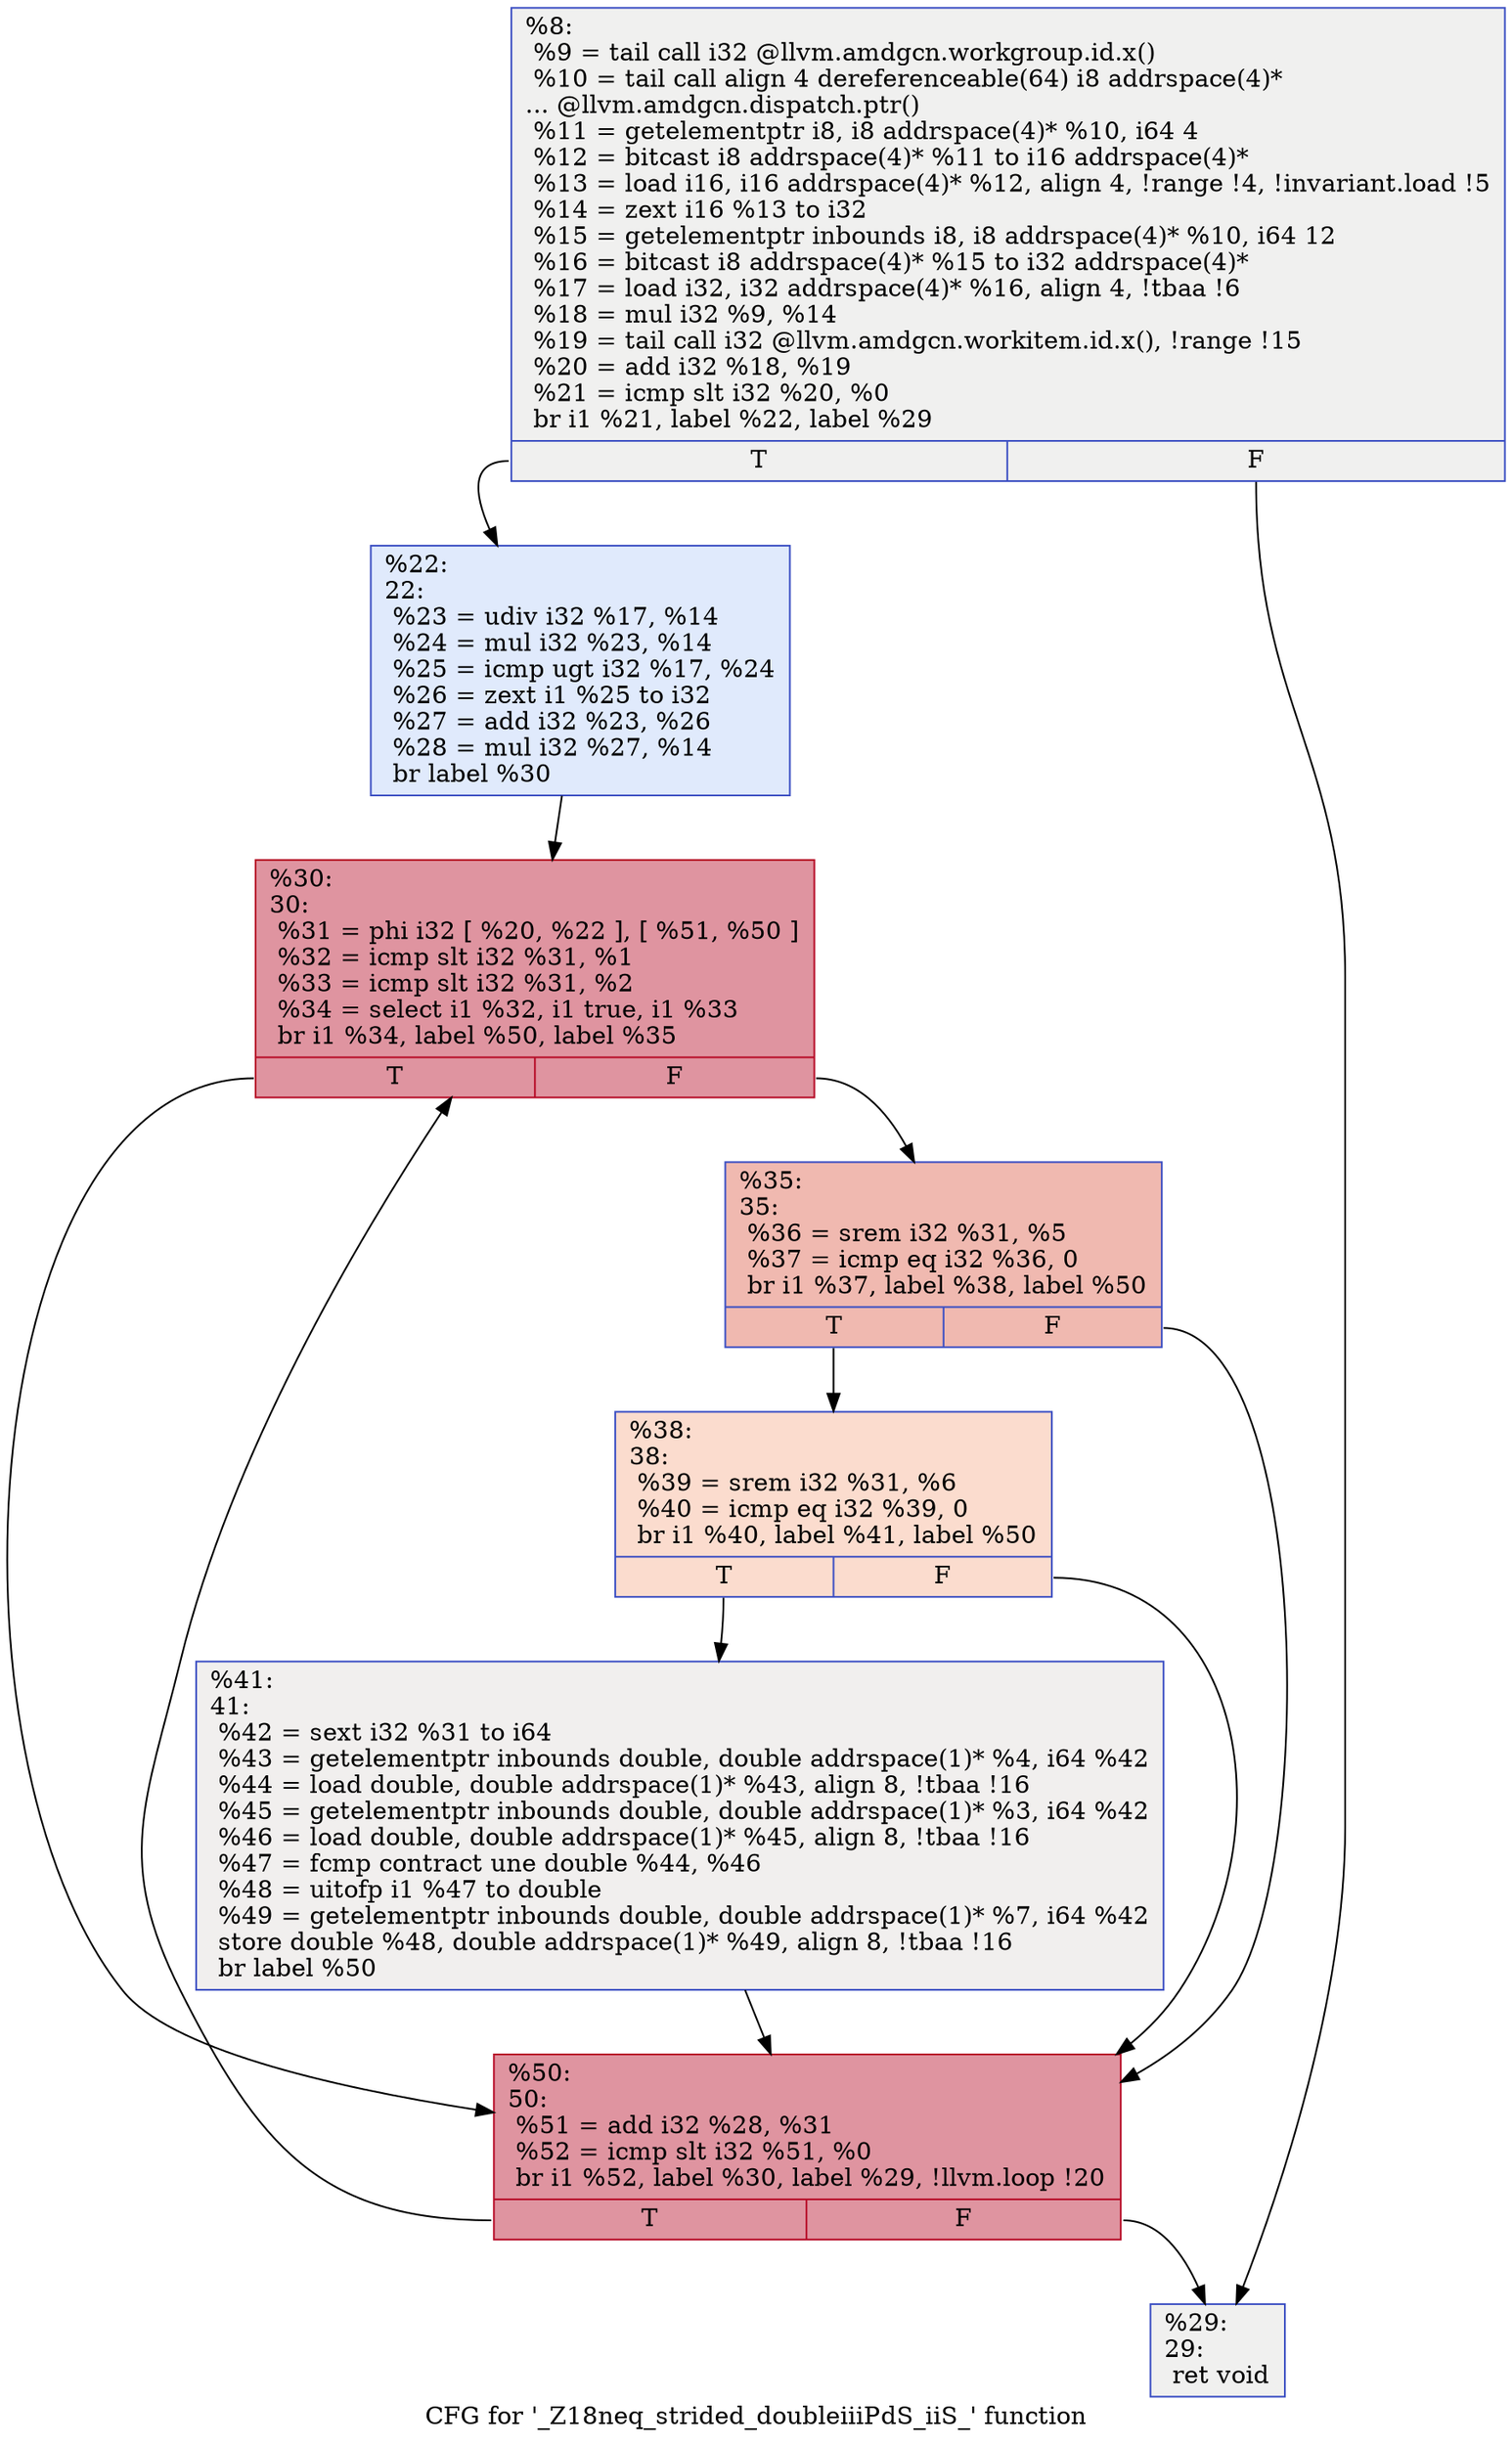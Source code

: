 digraph "CFG for '_Z18neq_strided_doubleiiiPdS_iiS_' function" {
	label="CFG for '_Z18neq_strided_doubleiiiPdS_iiS_' function";

	Node0x53d88a0 [shape=record,color="#3d50c3ff", style=filled, fillcolor="#dedcdb70",label="{%8:\l  %9 = tail call i32 @llvm.amdgcn.workgroup.id.x()\l  %10 = tail call align 4 dereferenceable(64) i8 addrspace(4)*\l... @llvm.amdgcn.dispatch.ptr()\l  %11 = getelementptr i8, i8 addrspace(4)* %10, i64 4\l  %12 = bitcast i8 addrspace(4)* %11 to i16 addrspace(4)*\l  %13 = load i16, i16 addrspace(4)* %12, align 4, !range !4, !invariant.load !5\l  %14 = zext i16 %13 to i32\l  %15 = getelementptr inbounds i8, i8 addrspace(4)* %10, i64 12\l  %16 = bitcast i8 addrspace(4)* %15 to i32 addrspace(4)*\l  %17 = load i32, i32 addrspace(4)* %16, align 4, !tbaa !6\l  %18 = mul i32 %9, %14\l  %19 = tail call i32 @llvm.amdgcn.workitem.id.x(), !range !15\l  %20 = add i32 %18, %19\l  %21 = icmp slt i32 %20, %0\l  br i1 %21, label %22, label %29\l|{<s0>T|<s1>F}}"];
	Node0x53d88a0:s0 -> Node0x53dab20;
	Node0x53d88a0:s1 -> Node0x53dabb0;
	Node0x53dab20 [shape=record,color="#3d50c3ff", style=filled, fillcolor="#b9d0f970",label="{%22:\l22:                                               \l  %23 = udiv i32 %17, %14\l  %24 = mul i32 %23, %14\l  %25 = icmp ugt i32 %17, %24\l  %26 = zext i1 %25 to i32\l  %27 = add i32 %23, %26\l  %28 = mul i32 %27, %14\l  br label %30\l}"];
	Node0x53dab20 -> Node0x53db030;
	Node0x53dabb0 [shape=record,color="#3d50c3ff", style=filled, fillcolor="#dedcdb70",label="{%29:\l29:                                               \l  ret void\l}"];
	Node0x53db030 [shape=record,color="#b70d28ff", style=filled, fillcolor="#b70d2870",label="{%30:\l30:                                               \l  %31 = phi i32 [ %20, %22 ], [ %51, %50 ]\l  %32 = icmp slt i32 %31, %1\l  %33 = icmp slt i32 %31, %2\l  %34 = select i1 %32, i1 true, i1 %33\l  br i1 %34, label %50, label %35\l|{<s0>T|<s1>F}}"];
	Node0x53db030:s0 -> Node0x53db140;
	Node0x53db030:s1 -> Node0x53da460;
	Node0x53da460 [shape=record,color="#3d50c3ff", style=filled, fillcolor="#de614d70",label="{%35:\l35:                                               \l  %36 = srem i32 %31, %5\l  %37 = icmp eq i32 %36, 0\l  br i1 %37, label %38, label %50\l|{<s0>T|<s1>F}}"];
	Node0x53da460:s0 -> Node0x53db7d0;
	Node0x53da460:s1 -> Node0x53db140;
	Node0x53db7d0 [shape=record,color="#3d50c3ff", style=filled, fillcolor="#f7af9170",label="{%38:\l38:                                               \l  %39 = srem i32 %31, %6\l  %40 = icmp eq i32 %39, 0\l  br i1 %40, label %41, label %50\l|{<s0>T|<s1>F}}"];
	Node0x53db7d0:s0 -> Node0x53db9f0;
	Node0x53db7d0:s1 -> Node0x53db140;
	Node0x53db9f0 [shape=record,color="#3d50c3ff", style=filled, fillcolor="#e0dbd870",label="{%41:\l41:                                               \l  %42 = sext i32 %31 to i64\l  %43 = getelementptr inbounds double, double addrspace(1)* %4, i64 %42\l  %44 = load double, double addrspace(1)* %43, align 8, !tbaa !16\l  %45 = getelementptr inbounds double, double addrspace(1)* %3, i64 %42\l  %46 = load double, double addrspace(1)* %45, align 8, !tbaa !16\l  %47 = fcmp contract une double %44, %46\l  %48 = uitofp i1 %47 to double\l  %49 = getelementptr inbounds double, double addrspace(1)* %7, i64 %42\l  store double %48, double addrspace(1)* %49, align 8, !tbaa !16\l  br label %50\l}"];
	Node0x53db9f0 -> Node0x53db140;
	Node0x53db140 [shape=record,color="#b70d28ff", style=filled, fillcolor="#b70d2870",label="{%50:\l50:                                               \l  %51 = add i32 %28, %31\l  %52 = icmp slt i32 %51, %0\l  br i1 %52, label %30, label %29, !llvm.loop !20\l|{<s0>T|<s1>F}}"];
	Node0x53db140:s0 -> Node0x53db030;
	Node0x53db140:s1 -> Node0x53dabb0;
}
